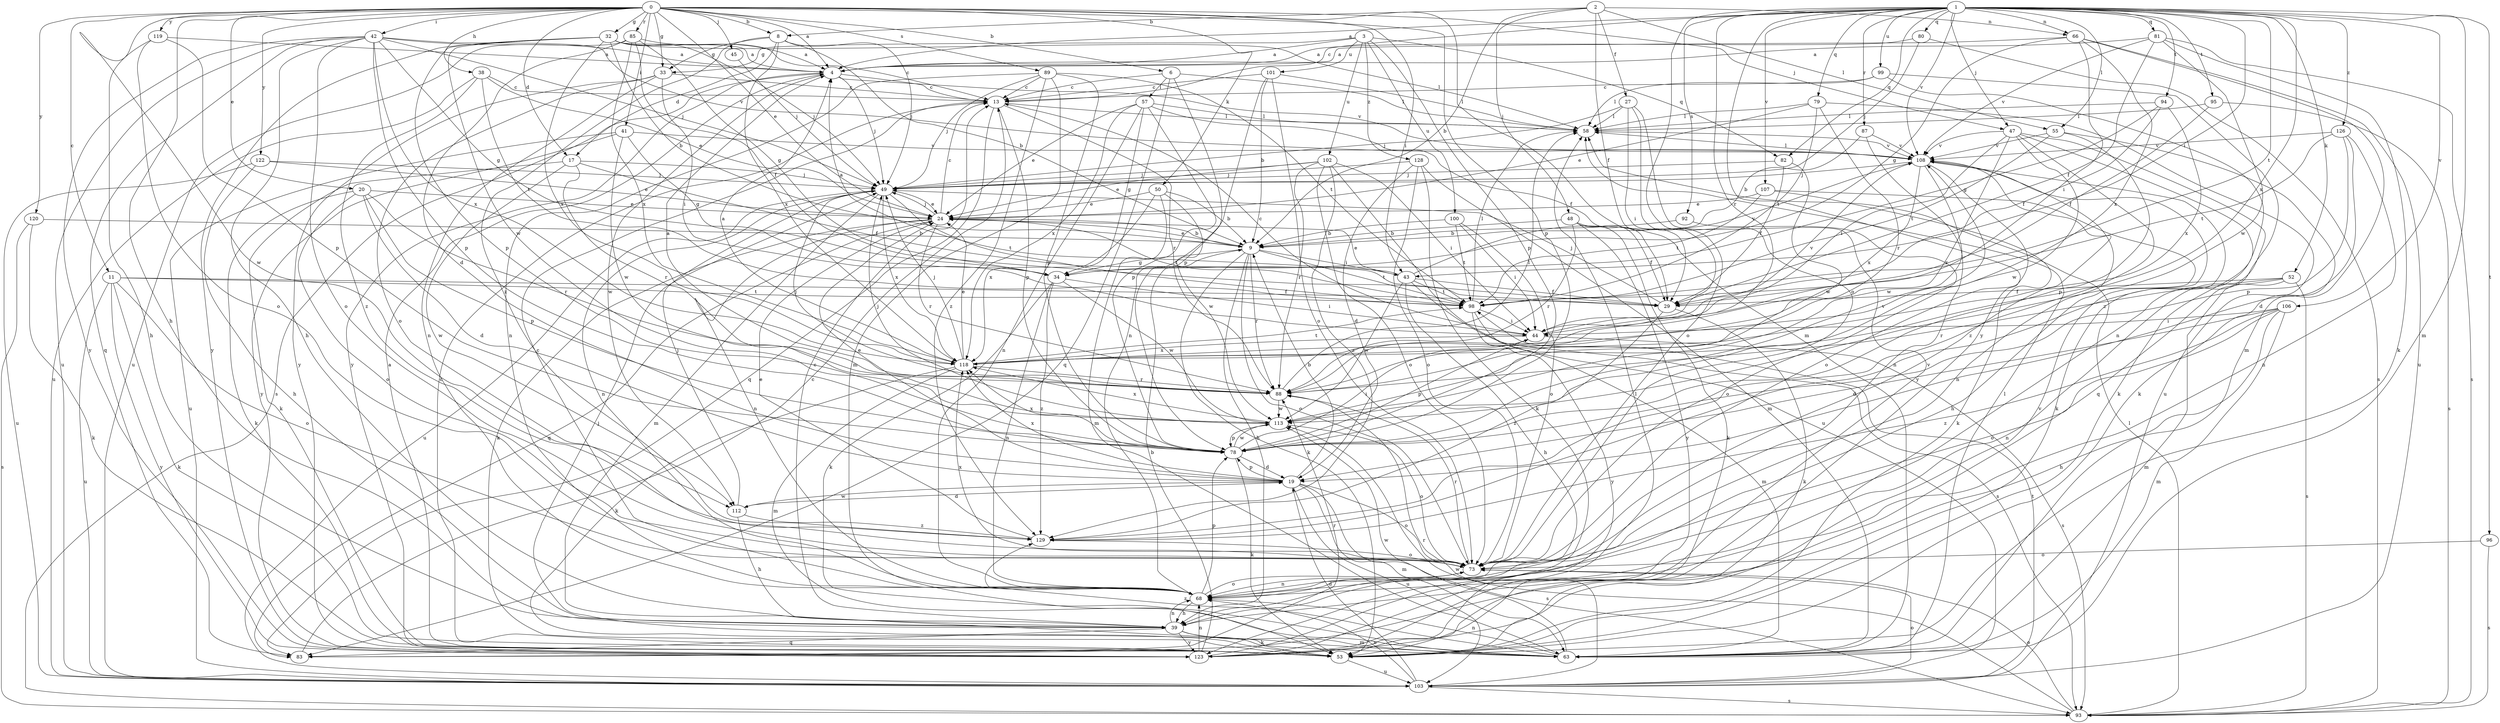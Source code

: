 strict digraph  {
0;
1;
2;
3;
4;
6;
8;
9;
11;
13;
17;
19;
20;
24;
27;
29;
32;
33;
34;
38;
39;
41;
42;
43;
44;
45;
47;
48;
49;
50;
52;
53;
55;
57;
58;
63;
66;
68;
73;
78;
79;
80;
81;
82;
83;
85;
87;
88;
89;
92;
93;
94;
95;
96;
98;
99;
100;
101;
102;
103;
106;
107;
108;
112;
113;
118;
119;
120;
122;
123;
126;
128;
129;
0 -> 4  [label=a];
0 -> 6  [label=b];
0 -> 8  [label=b];
0 -> 11  [label=c];
0 -> 17  [label=d];
0 -> 20  [label=e];
0 -> 24  [label=e];
0 -> 32  [label=g];
0 -> 33  [label=g];
0 -> 38  [label=h];
0 -> 39  [label=h];
0 -> 41  [label=i];
0 -> 42  [label=i];
0 -> 43  [label=i];
0 -> 45  [label=j];
0 -> 47  [label=j];
0 -> 50  [label=k];
0 -> 63  [label=m];
0 -> 78  [label=p];
0 -> 85  [label=r];
0 -> 89  [label=s];
0 -> 112  [label=w];
0 -> 119  [label=y];
0 -> 120  [label=y];
0 -> 122  [label=y];
1 -> 4  [label=a];
1 -> 13  [label=c];
1 -> 43  [label=i];
1 -> 47  [label=j];
1 -> 52  [label=k];
1 -> 55  [label=l];
1 -> 63  [label=m];
1 -> 66  [label=n];
1 -> 73  [label=o];
1 -> 79  [label=q];
1 -> 80  [label=q];
1 -> 81  [label=q];
1 -> 82  [label=q];
1 -> 87  [label=r];
1 -> 88  [label=r];
1 -> 92  [label=s];
1 -> 94  [label=t];
1 -> 95  [label=t];
1 -> 96  [label=t];
1 -> 98  [label=t];
1 -> 99  [label=u];
1 -> 106  [label=v];
1 -> 107  [label=v];
1 -> 108  [label=v];
1 -> 118  [label=x];
1 -> 123  [label=y];
1 -> 126  [label=z];
2 -> 8  [label=b];
2 -> 9  [label=b];
2 -> 27  [label=f];
2 -> 29  [label=f];
2 -> 48  [label=j];
2 -> 55  [label=l];
2 -> 66  [label=n];
3 -> 4  [label=a];
3 -> 33  [label=g];
3 -> 78  [label=p];
3 -> 82  [label=q];
3 -> 100  [label=u];
3 -> 101  [label=u];
3 -> 102  [label=u];
3 -> 128  [label=z];
4 -> 13  [label=c];
4 -> 49  [label=j];
4 -> 93  [label=s];
4 -> 108  [label=v];
4 -> 112  [label=w];
4 -> 123  [label=y];
6 -> 13  [label=c];
6 -> 57  [label=l];
6 -> 58  [label=l];
6 -> 78  [label=p];
6 -> 83  [label=q];
8 -> 9  [label=b];
8 -> 17  [label=d];
8 -> 33  [label=g];
8 -> 49  [label=j];
8 -> 118  [label=x];
8 -> 129  [label=z];
9 -> 24  [label=e];
9 -> 34  [label=g];
9 -> 39  [label=h];
9 -> 43  [label=i];
9 -> 53  [label=k];
9 -> 73  [label=o];
9 -> 88  [label=r];
9 -> 98  [label=t];
11 -> 29  [label=f];
11 -> 53  [label=k];
11 -> 73  [label=o];
11 -> 98  [label=t];
11 -> 103  [label=u];
11 -> 123  [label=y];
13 -> 58  [label=l];
13 -> 78  [label=p];
13 -> 83  [label=q];
13 -> 88  [label=r];
17 -> 29  [label=f];
17 -> 49  [label=j];
17 -> 53  [label=k];
17 -> 88  [label=r];
17 -> 112  [label=w];
19 -> 9  [label=b];
19 -> 24  [label=e];
19 -> 63  [label=m];
19 -> 73  [label=o];
19 -> 78  [label=p];
19 -> 93  [label=s];
19 -> 103  [label=u];
19 -> 112  [label=w];
19 -> 118  [label=x];
20 -> 19  [label=d];
20 -> 24  [label=e];
20 -> 53  [label=k];
20 -> 73  [label=o];
20 -> 78  [label=p];
20 -> 88  [label=r];
24 -> 9  [label=b];
24 -> 13  [label=c];
24 -> 49  [label=j];
24 -> 53  [label=k];
24 -> 68  [label=n];
24 -> 83  [label=q];
24 -> 88  [label=r];
24 -> 98  [label=t];
27 -> 44  [label=i];
27 -> 49  [label=j];
27 -> 58  [label=l];
27 -> 73  [label=o];
27 -> 123  [label=y];
29 -> 49  [label=j];
29 -> 53  [label=k];
29 -> 129  [label=z];
32 -> 4  [label=a];
32 -> 9  [label=b];
32 -> 13  [label=c];
32 -> 49  [label=j];
32 -> 58  [label=l];
32 -> 78  [label=p];
32 -> 113  [label=w];
32 -> 118  [label=x];
32 -> 123  [label=y];
33 -> 13  [label=c];
33 -> 44  [label=i];
33 -> 68  [label=n];
33 -> 73  [label=o];
33 -> 123  [label=y];
34 -> 44  [label=i];
34 -> 53  [label=k];
34 -> 68  [label=n];
34 -> 113  [label=w];
34 -> 129  [label=z];
38 -> 13  [label=c];
38 -> 24  [label=e];
38 -> 98  [label=t];
38 -> 103  [label=u];
38 -> 129  [label=z];
39 -> 13  [label=c];
39 -> 53  [label=k];
39 -> 63  [label=m];
39 -> 68  [label=n];
39 -> 83  [label=q];
39 -> 123  [label=y];
41 -> 34  [label=g];
41 -> 103  [label=u];
41 -> 108  [label=v];
41 -> 113  [label=w];
41 -> 123  [label=y];
42 -> 4  [label=a];
42 -> 34  [label=g];
42 -> 39  [label=h];
42 -> 49  [label=j];
42 -> 73  [label=o];
42 -> 78  [label=p];
42 -> 83  [label=q];
42 -> 103  [label=u];
42 -> 108  [label=v];
42 -> 118  [label=x];
42 -> 123  [label=y];
43 -> 4  [label=a];
43 -> 24  [label=e];
43 -> 29  [label=f];
43 -> 39  [label=h];
43 -> 93  [label=s];
43 -> 98  [label=t];
43 -> 108  [label=v];
43 -> 113  [label=w];
44 -> 13  [label=c];
44 -> 78  [label=p];
44 -> 93  [label=s];
44 -> 108  [label=v];
44 -> 118  [label=x];
45 -> 49  [label=j];
47 -> 44  [label=i];
47 -> 53  [label=k];
47 -> 83  [label=q];
47 -> 88  [label=r];
47 -> 108  [label=v];
47 -> 113  [label=w];
47 -> 129  [label=z];
48 -> 9  [label=b];
48 -> 29  [label=f];
48 -> 53  [label=k];
48 -> 88  [label=r];
48 -> 123  [label=y];
49 -> 24  [label=e];
49 -> 63  [label=m];
49 -> 68  [label=n];
49 -> 98  [label=t];
49 -> 103  [label=u];
49 -> 118  [label=x];
50 -> 9  [label=b];
50 -> 24  [label=e];
50 -> 63  [label=m];
50 -> 113  [label=w];
50 -> 118  [label=x];
52 -> 29  [label=f];
52 -> 63  [label=m];
52 -> 68  [label=n];
52 -> 88  [label=r];
52 -> 93  [label=s];
53 -> 4  [label=a];
53 -> 13  [label=c];
53 -> 103  [label=u];
55 -> 53  [label=k];
55 -> 78  [label=p];
55 -> 98  [label=t];
55 -> 108  [label=v];
57 -> 24  [label=e];
57 -> 29  [label=f];
57 -> 34  [label=g];
57 -> 58  [label=l];
57 -> 68  [label=n];
57 -> 78  [label=p];
57 -> 118  [label=x];
58 -> 108  [label=v];
63 -> 49  [label=j];
63 -> 58  [label=l];
63 -> 68  [label=n];
63 -> 113  [label=w];
63 -> 129  [label=z];
66 -> 4  [label=a];
66 -> 34  [label=g];
66 -> 44  [label=i];
66 -> 63  [label=m];
66 -> 103  [label=u];
66 -> 118  [label=x];
68 -> 13  [label=c];
68 -> 39  [label=h];
68 -> 73  [label=o];
68 -> 78  [label=p];
73 -> 68  [label=n];
73 -> 88  [label=r];
73 -> 108  [label=v];
73 -> 118  [label=x];
78 -> 19  [label=d];
78 -> 44  [label=i];
78 -> 53  [label=k];
78 -> 108  [label=v];
78 -> 113  [label=w];
78 -> 118  [label=x];
79 -> 24  [label=e];
79 -> 58  [label=l];
79 -> 88  [label=r];
79 -> 98  [label=t];
79 -> 103  [label=u];
80 -> 4  [label=a];
80 -> 49  [label=j];
80 -> 93  [label=s];
81 -> 4  [label=a];
81 -> 29  [label=f];
81 -> 53  [label=k];
81 -> 93  [label=s];
81 -> 108  [label=v];
81 -> 113  [label=w];
82 -> 29  [label=f];
82 -> 49  [label=j];
82 -> 113  [label=w];
83 -> 13  [label=c];
83 -> 88  [label=r];
85 -> 4  [label=a];
85 -> 19  [label=d];
85 -> 29  [label=f];
85 -> 34  [label=g];
85 -> 103  [label=u];
85 -> 118  [label=x];
87 -> 9  [label=b];
87 -> 68  [label=n];
87 -> 108  [label=v];
88 -> 4  [label=a];
88 -> 49  [label=j];
88 -> 58  [label=l];
88 -> 113  [label=w];
89 -> 13  [label=c];
89 -> 49  [label=j];
89 -> 63  [label=m];
89 -> 68  [label=n];
89 -> 78  [label=p];
89 -> 98  [label=t];
89 -> 129  [label=z];
92 -> 9  [label=b];
92 -> 73  [label=o];
93 -> 58  [label=l];
93 -> 73  [label=o];
93 -> 113  [label=w];
94 -> 29  [label=f];
94 -> 34  [label=g];
94 -> 58  [label=l];
94 -> 118  [label=x];
95 -> 29  [label=f];
95 -> 58  [label=l];
95 -> 93  [label=s];
96 -> 73  [label=o];
96 -> 93  [label=s];
98 -> 44  [label=i];
98 -> 58  [label=l];
98 -> 63  [label=m];
98 -> 123  [label=y];
99 -> 13  [label=c];
99 -> 58  [label=l];
99 -> 68  [label=n];
99 -> 129  [label=z];
100 -> 9  [label=b];
100 -> 44  [label=i];
100 -> 73  [label=o];
100 -> 98  [label=t];
101 -> 9  [label=b];
101 -> 13  [label=c];
101 -> 58  [label=l];
101 -> 68  [label=n];
101 -> 73  [label=o];
102 -> 24  [label=e];
102 -> 44  [label=i];
102 -> 49  [label=j];
102 -> 73  [label=o];
102 -> 88  [label=r];
102 -> 103  [label=u];
102 -> 129  [label=z];
103 -> 19  [label=d];
103 -> 68  [label=n];
103 -> 73  [label=o];
103 -> 88  [label=r];
103 -> 93  [label=s];
103 -> 98  [label=t];
106 -> 19  [label=d];
106 -> 39  [label=h];
106 -> 44  [label=i];
106 -> 63  [label=m];
106 -> 73  [label=o];
106 -> 129  [label=z];
107 -> 24  [label=e];
107 -> 39  [label=h];
107 -> 53  [label=k];
107 -> 98  [label=t];
108 -> 49  [label=j];
108 -> 53  [label=k];
108 -> 58  [label=l];
108 -> 68  [label=n];
108 -> 73  [label=o];
108 -> 113  [label=w];
108 -> 118  [label=x];
112 -> 19  [label=d];
112 -> 39  [label=h];
112 -> 49  [label=j];
112 -> 129  [label=z];
113 -> 49  [label=j];
113 -> 73  [label=o];
113 -> 78  [label=p];
113 -> 118  [label=x];
118 -> 4  [label=a];
118 -> 24  [label=e];
118 -> 49  [label=j];
118 -> 53  [label=k];
118 -> 63  [label=m];
118 -> 88  [label=r];
118 -> 98  [label=t];
119 -> 4  [label=a];
119 -> 39  [label=h];
119 -> 73  [label=o];
119 -> 78  [label=p];
120 -> 9  [label=b];
120 -> 53  [label=k];
120 -> 93  [label=s];
122 -> 24  [label=e];
122 -> 39  [label=h];
122 -> 49  [label=j];
122 -> 103  [label=u];
123 -> 9  [label=b];
123 -> 58  [label=l];
123 -> 68  [label=n];
123 -> 108  [label=v];
126 -> 19  [label=d];
126 -> 68  [label=n];
126 -> 78  [label=p];
126 -> 98  [label=t];
126 -> 108  [label=v];
128 -> 19  [label=d];
128 -> 49  [label=j];
128 -> 53  [label=k];
128 -> 63  [label=m];
128 -> 73  [label=o];
129 -> 24  [label=e];
129 -> 73  [label=o];
}
